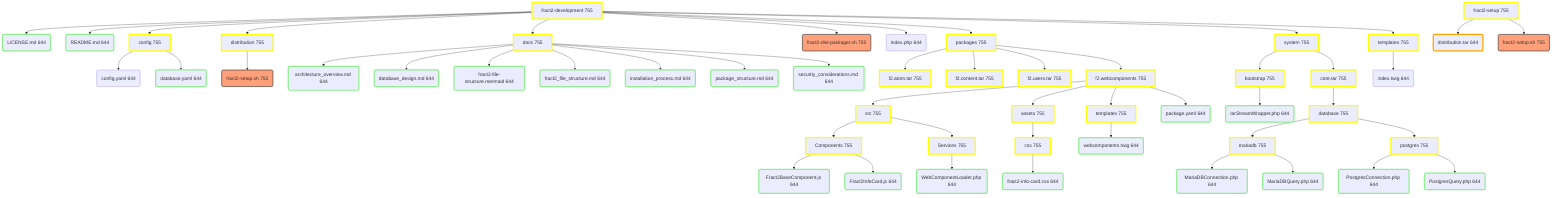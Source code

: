 graph TD
A[fract2-development 755]:::directory --> B(LICENSE.md 644):::finished
A --> C(README.md 644):::finished
A --> D[config 755]:::directory
A --> E[distribution 755]:::directory
A --> F[docs 755]:::directory
A --> G(fract2-dist-packager.sh 755):::script
A --> H(index.php 644)
A --> I[packages 755]:::directory
A --> J[system 755]:::directory
A --> K[templates 755]:::directory

D --> D1(config.yaml 644)
D --> D2(database.yaml 644):::finished

E --> E1(fract2-setup.sh 755):::script

F --> F1(architecture_overview.md 644):::finished
F --> F2(database_design.md 644):::finished
F --> F3(fract2-file-structure.mermaid 644):::finished
F --> F4(fract2_file_structure.md 644):::finished
F --> F5(installation_process.md 644):::finished
F --> F6(package_structure.md 644):::finished
F --> F7(security_considerations.md 644):::finished

I --> I1[f2.atom.tar 755]:::directory
I --> I2[f2.content.tar 755]:::directory
I --> I3[f2.users.tar 755]:::directory
I --> I4[f2.webcomponents 755]:::directory

I4 --> I4A[src 755]:::directory
I4 --> I4B[assets 755]:::directory
I4 --> I4C[templates 755]:::directory
I4 --> I4D(package.yaml 644):::finished

I4A --> I4A1[Components 755]:::directory
I4A --> I4A2[Services 755]:::directory

I4A1 --> I4A1A(Fract2BaseComponent.js 644):::finished
I4A1 --> I4A1B(Fract2InfoCard.js 644):::finished

I4A2 --> I4A2A(WebComponentLoader.php 644):::finished

I4B --> I4B1[css 755]:::directory
I4B1 --> I4B1A(fract2-info-card.css 644):::finished

I4C --> I4C1(webcomponents.twig 644):::finished

J --> J1[bootstrap 755]:::directory
J --> J2[core.tar 755]:::directory
J1 --> J1A(tarStreamWrapper.php 644):::finished

J2 --> J2A[database 755]:::directory
J2A --> J2A1[mariadb 755]:::directory
J2A --> J2A2[postgres 755]:::directory
J2A1 --> J2A1A(MariaDBConnection.php 644):::finished
J2A1 --> J2A1B(MariaDBQuery.php 644):::finished
J2A2 --> J2A2A(PostgresConnection.php 644):::finished
J2A2 --> J2A2B(PostgresQuery.php 644):::finished

K --> K1(index.twig 644)

L[fract2-setup 755]:::directory --> L1(distribution.tar 644):::archive
L --> L2(fract2-setup.sh 755):::script

classDef directory stroke:#FFFF00,stroke-width:4px;
classDef finished stroke:#90EE90,stroke-width:4px;
classDef script fill:#FFA07A,stroke:#333,stroke-width:2px;
classDef archive stroke:#FFA500,stroke-width:4px;
